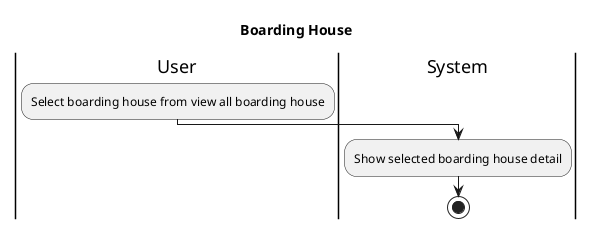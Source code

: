 @startuml
title Boarding House
|User|
    :Select boarding house from view all boarding house;
    
|System|
    :Show selected boarding house detail;
    stop
@enduml